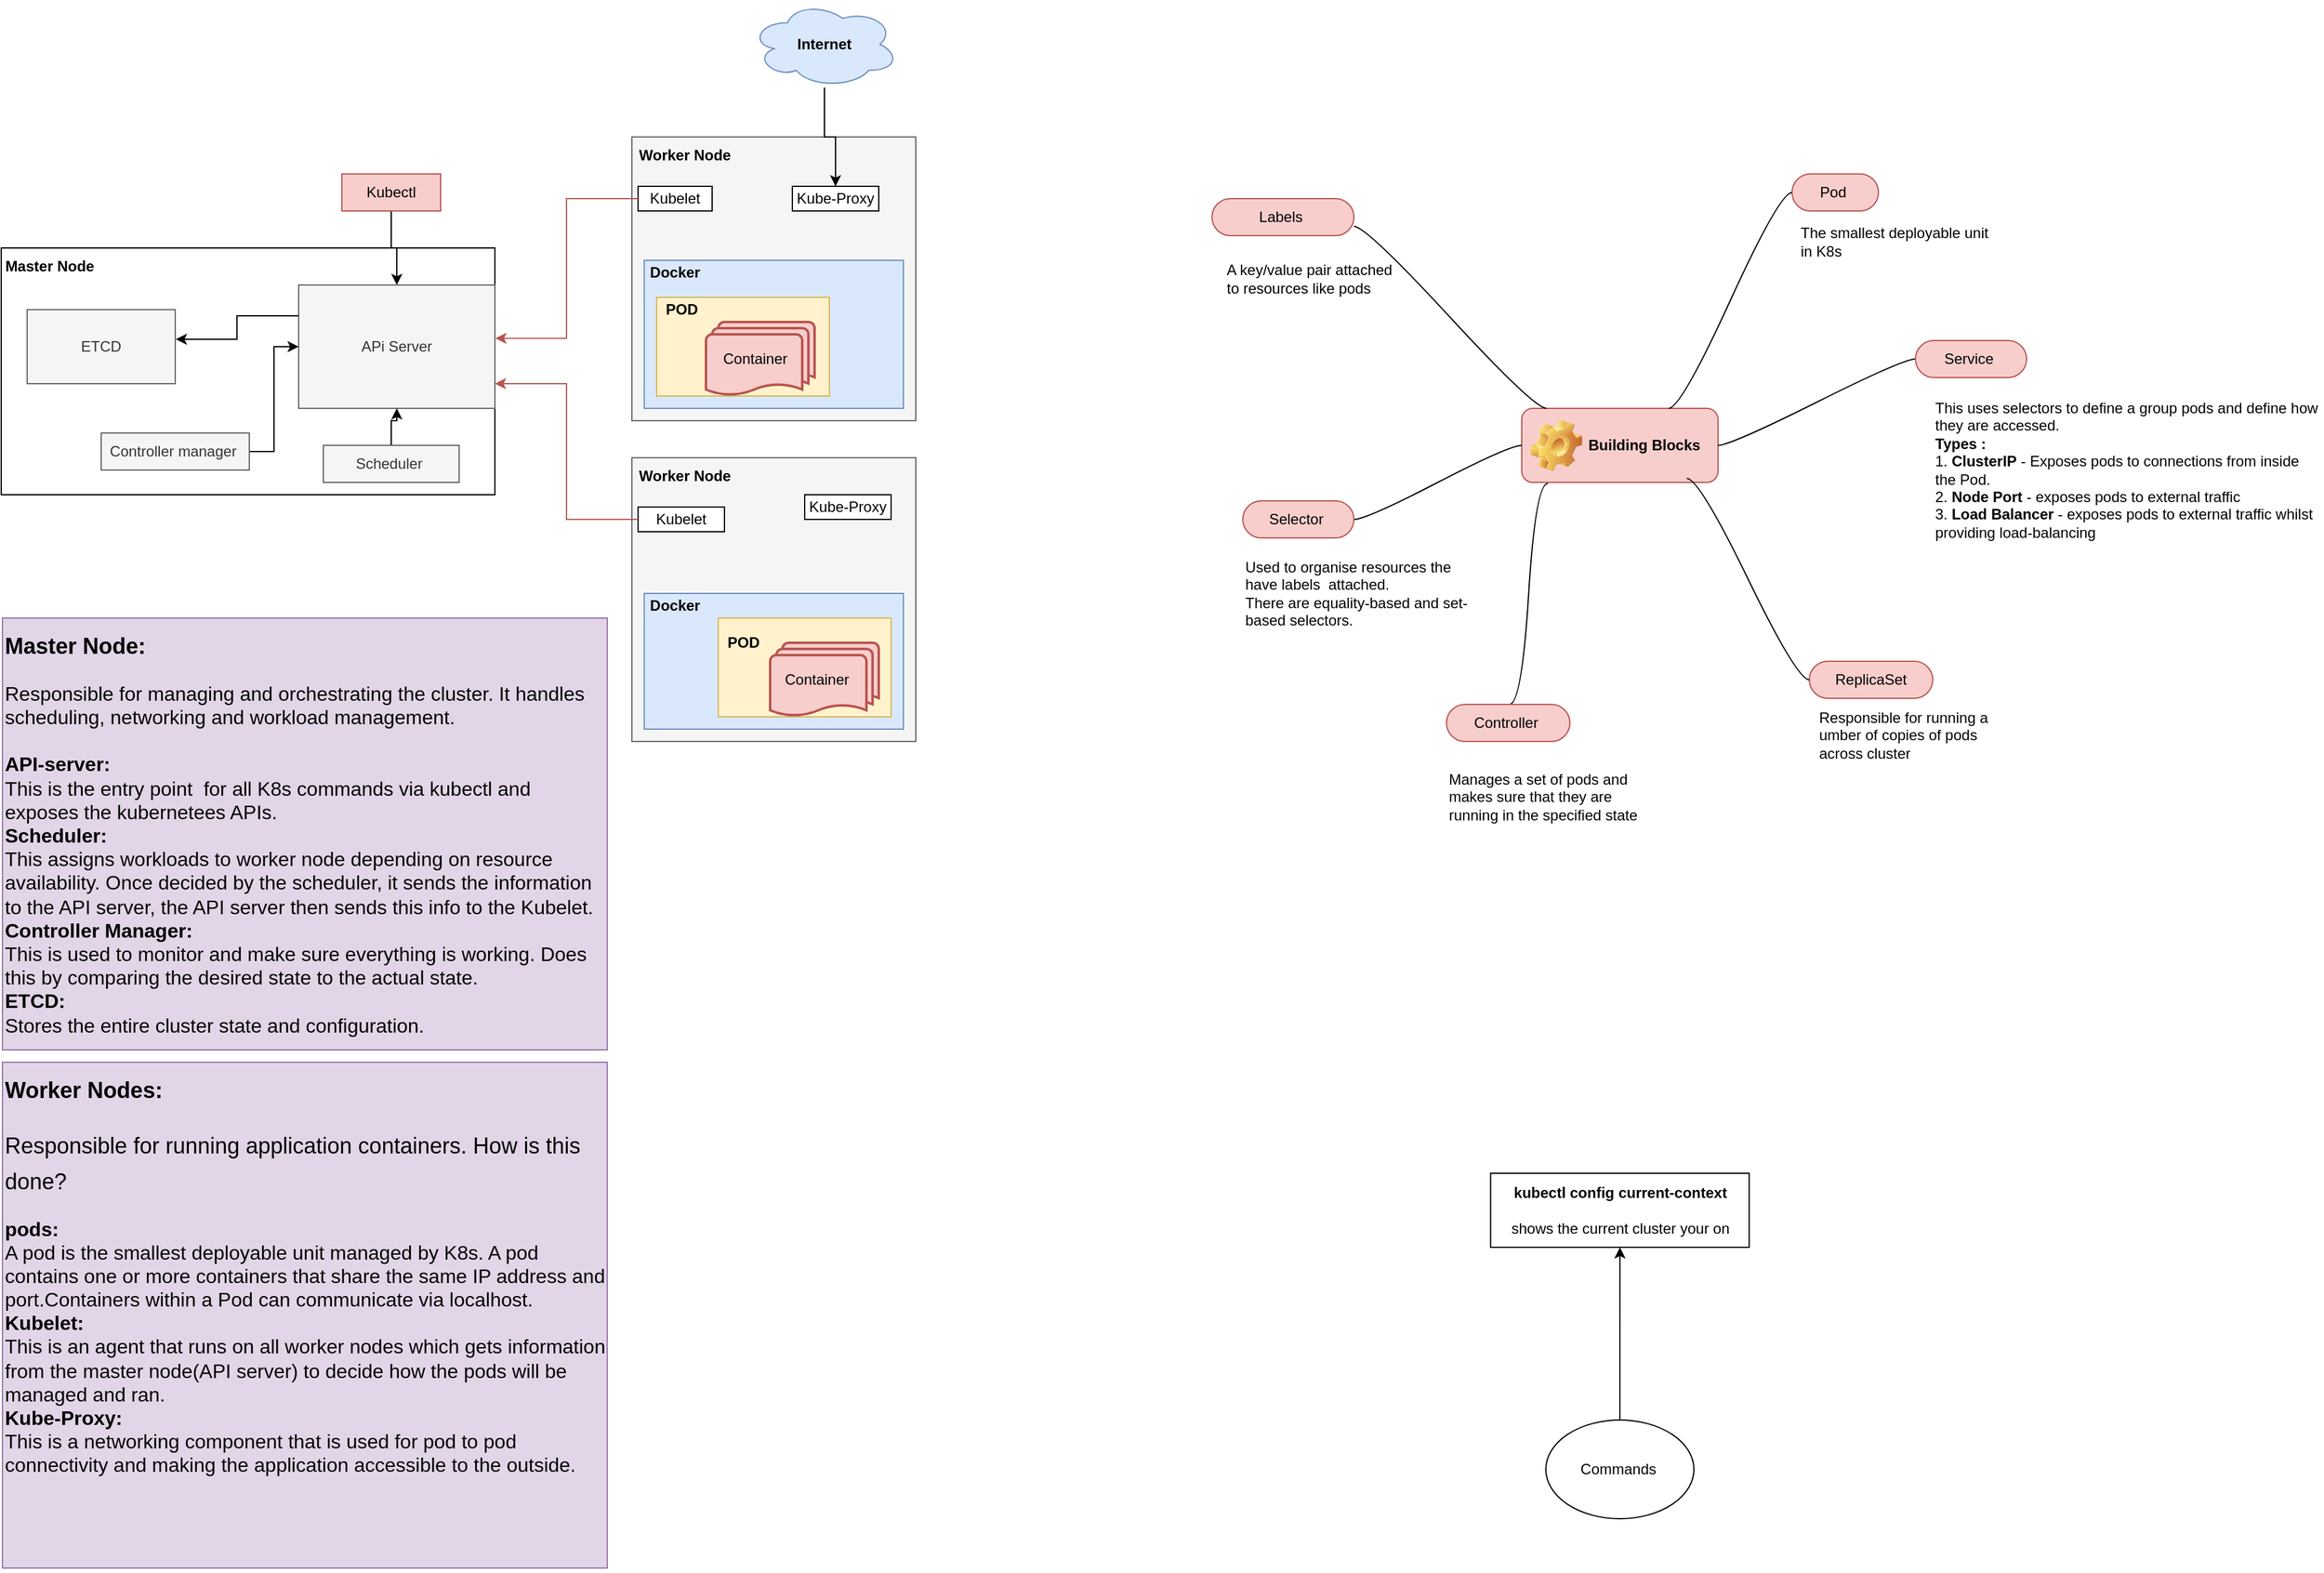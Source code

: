 <mxfile version="26.0.15" pages="2">
  <diagram name="Page-1" id="au125v5e2jPmrpgrDw_g">
    <mxGraphModel dx="2537" dy="3032" grid="1" gridSize="10" guides="1" tooltips="1" connect="1" arrows="1" fold="1" page="1" pageScale="1" pageWidth="827" pageHeight="1169" math="0" shadow="0">
      <root>
        <mxCell id="0" />
        <mxCell id="1" parent="0" />
        <mxCell id="43VmNQ_MAS7J2X_KPnHG-1" value="" style="rounded=0;whiteSpace=wrap;html=1;" vertex="1" parent="1">
          <mxGeometry x="89" y="120" width="400" height="200" as="geometry" />
        </mxCell>
        <mxCell id="43VmNQ_MAS7J2X_KPnHG-3" value="&lt;b&gt;Master Node&amp;nbsp;&lt;/b&gt;" style="text;html=1;align=center;verticalAlign=middle;whiteSpace=wrap;rounded=0;" vertex="1" parent="1">
          <mxGeometry x="90" y="120" width="80" height="30" as="geometry" />
        </mxCell>
        <mxCell id="43VmNQ_MAS7J2X_KPnHG-5" value="" style="whiteSpace=wrap;html=1;aspect=fixed;fillColor=#f5f5f5;fontColor=#333333;strokeColor=#666666;" vertex="1" parent="1">
          <mxGeometry x="600" y="30" width="230" height="230" as="geometry" />
        </mxCell>
        <mxCell id="43VmNQ_MAS7J2X_KPnHG-6" value="" style="whiteSpace=wrap;html=1;aspect=fixed;fillColor=#f5f5f5;fontColor=#333333;strokeColor=#666666;" vertex="1" parent="1">
          <mxGeometry x="600" y="290" width="230" height="230" as="geometry" />
        </mxCell>
        <mxCell id="43VmNQ_MAS7J2X_KPnHG-7" value="Kubelet" style="html=1;whiteSpace=wrap;" vertex="1" parent="1">
          <mxGeometry x="605" y="70" width="60" height="20" as="geometry" />
        </mxCell>
        <mxCell id="43VmNQ_MAS7J2X_KPnHG-8" value="Kubelet" style="html=1;whiteSpace=wrap;" vertex="1" parent="1">
          <mxGeometry x="605" y="330" width="70" height="20" as="geometry" />
        </mxCell>
        <mxCell id="43VmNQ_MAS7J2X_KPnHG-9" value="" style="rounded=0;whiteSpace=wrap;html=1;fillColor=#dae8fc;strokeColor=#6c8ebf;" vertex="1" parent="1">
          <mxGeometry x="610" y="130" width="210" height="120" as="geometry" />
        </mxCell>
        <mxCell id="43VmNQ_MAS7J2X_KPnHG-10" value="" style="rounded=0;whiteSpace=wrap;html=1;fillColor=#dae8fc;strokeColor=#6c8ebf;" vertex="1" parent="1">
          <mxGeometry x="610" y="400" width="210" height="110" as="geometry" />
        </mxCell>
        <mxCell id="43VmNQ_MAS7J2X_KPnHG-11" value="&lt;b&gt;Docker&lt;/b&gt;" style="text;html=1;align=center;verticalAlign=middle;whiteSpace=wrap;rounded=0;" vertex="1" parent="1">
          <mxGeometry x="610" y="130" width="50" height="20" as="geometry" />
        </mxCell>
        <mxCell id="43VmNQ_MAS7J2X_KPnHG-12" value="&lt;b&gt;Docker&lt;/b&gt;" style="text;html=1;align=center;verticalAlign=middle;whiteSpace=wrap;rounded=0;" vertex="1" parent="1">
          <mxGeometry x="610" y="400" width="50" height="20" as="geometry" />
        </mxCell>
        <mxCell id="43VmNQ_MAS7J2X_KPnHG-13" value="Kube-Proxy" style="html=1;whiteSpace=wrap;" vertex="1" parent="1">
          <mxGeometry x="730" y="70" width="70" height="20" as="geometry" />
        </mxCell>
        <mxCell id="43VmNQ_MAS7J2X_KPnHG-16" value="Kube-Proxy" style="html=1;whiteSpace=wrap;" vertex="1" parent="1">
          <mxGeometry x="740" y="320" width="70" height="20" as="geometry" />
        </mxCell>
        <mxCell id="43VmNQ_MAS7J2X_KPnHG-17" value="" style="verticalLabelPosition=bottom;verticalAlign=top;html=1;shape=mxgraph.basic.rect;fillColor2=none;strokeWidth=1;size=20;indent=5;fillColor=#fff2cc;strokeColor=#d6b656;" vertex="1" parent="1">
          <mxGeometry x="620" y="160" width="140" height="80" as="geometry" />
        </mxCell>
        <mxCell id="43VmNQ_MAS7J2X_KPnHG-18" value="" style="strokeWidth=2;html=1;shape=mxgraph.flowchart.multi-document;whiteSpace=wrap;fillColor=#f8cecc;strokeColor=#b85450;" vertex="1" parent="1">
          <mxGeometry x="660" y="180" width="88" height="60" as="geometry" />
        </mxCell>
        <mxCell id="43VmNQ_MAS7J2X_KPnHG-19" value="&lt;b&gt;POD&lt;/b&gt;" style="text;html=1;align=center;verticalAlign=middle;whiteSpace=wrap;rounded=0;" vertex="1" parent="1">
          <mxGeometry x="622.5" y="160" width="35" height="20" as="geometry" />
        </mxCell>
        <mxCell id="43VmNQ_MAS7J2X_KPnHG-21" value="Container" style="text;html=1;align=center;verticalAlign=middle;whiteSpace=wrap;rounded=0;" vertex="1" parent="1">
          <mxGeometry x="670" y="195" width="60" height="30" as="geometry" />
        </mxCell>
        <mxCell id="43VmNQ_MAS7J2X_KPnHG-22" value="" style="verticalLabelPosition=bottom;verticalAlign=top;html=1;shape=mxgraph.basic.rect;fillColor2=none;strokeWidth=1;size=20;indent=5;fillColor=#fff2cc;strokeColor=#d6b656;" vertex="1" parent="1">
          <mxGeometry x="670" y="420" width="140" height="80" as="geometry" />
        </mxCell>
        <mxCell id="43VmNQ_MAS7J2X_KPnHG-23" value="&lt;b&gt;POD&lt;/b&gt;" style="text;html=1;align=center;verticalAlign=middle;whiteSpace=wrap;rounded=0;" vertex="1" parent="1">
          <mxGeometry x="672.5" y="430" width="35" height="20" as="geometry" />
        </mxCell>
        <mxCell id="43VmNQ_MAS7J2X_KPnHG-24" value="" style="strokeWidth=2;html=1;shape=mxgraph.flowchart.multi-document;whiteSpace=wrap;fillColor=#f8cecc;strokeColor=#b85450;" vertex="1" parent="1">
          <mxGeometry x="712" y="440" width="88" height="60" as="geometry" />
        </mxCell>
        <mxCell id="43VmNQ_MAS7J2X_KPnHG-25" value="Container" style="text;html=1;align=center;verticalAlign=middle;whiteSpace=wrap;rounded=0;" vertex="1" parent="1">
          <mxGeometry x="720" y="455" width="60" height="30" as="geometry" />
        </mxCell>
        <mxCell id="43VmNQ_MAS7J2X_KPnHG-26" value="&lt;b&gt;Worker Node&lt;/b&gt;" style="text;html=1;align=center;verticalAlign=middle;whiteSpace=wrap;rounded=0;" vertex="1" parent="1">
          <mxGeometry x="600" y="30" width="86.25" height="30" as="geometry" />
        </mxCell>
        <mxCell id="43VmNQ_MAS7J2X_KPnHG-27" value="&lt;b&gt;Worker Node&lt;/b&gt;" style="text;html=1;align=center;verticalAlign=middle;whiteSpace=wrap;rounded=0;" vertex="1" parent="1">
          <mxGeometry x="600" y="290" width="86.25" height="30" as="geometry" />
        </mxCell>
        <mxCell id="43VmNQ_MAS7J2X_KPnHG-33" style="edgeStyle=orthogonalEdgeStyle;rounded=0;orthogonalLoop=1;jettySize=auto;html=1;entryX=1;entryY=0.55;entryDx=0;entryDy=0;entryPerimeter=0;fillColor=#f8cecc;strokeColor=#b85450;" edge="1" parent="1" source="43VmNQ_MAS7J2X_KPnHG-8" target="43VmNQ_MAS7J2X_KPnHG-1">
          <mxGeometry relative="1" as="geometry" />
        </mxCell>
        <mxCell id="43VmNQ_MAS7J2X_KPnHG-35" value="&lt;h1 style=&quot;margin-top: 0px;&quot;&gt;&lt;font style=&quot;font-size: 18px;&quot;&gt;Worker Nodes:&lt;/font&gt;&lt;/h1&gt;&lt;h1 style=&quot;margin-top: 0px;&quot;&gt;&lt;span style=&quot;background-color: transparent; color: light-dark(rgb(0, 0, 0), rgb(255, 255, 255)); font-weight: normal;&quot;&gt;&lt;font style=&quot;font-size: 18px;&quot;&gt;Responsible for running application containers. How is this done?&lt;/font&gt;&lt;/span&gt;&lt;/h1&gt;&lt;div&gt;&lt;b&gt;&lt;font size=&quot;3&quot;&gt;pods:&lt;/font&gt;&lt;/b&gt;&lt;/div&gt;&lt;div&gt;&lt;font size=&quot;3&quot;&gt;A pod is the smallest deployable unit managed by K8s. A pod contains one or more containers that share the same IP address and port.Containers within a Pod can communicate via localhost.&lt;/font&gt;&lt;/div&gt;&lt;div&gt;&lt;b&gt;&lt;font size=&quot;3&quot;&gt;Kubelet:&lt;/font&gt;&lt;/b&gt;&lt;/div&gt;&lt;div&gt;&lt;font size=&quot;3&quot;&gt;This is an agent that runs on all worker nodes which gets information from the master node(API server) to decide how the pods will be managed and ran.&lt;/font&gt;&lt;/div&gt;&lt;div&gt;&lt;b&gt;&lt;font size=&quot;3&quot;&gt;Kube-Proxy:&lt;/font&gt;&lt;/b&gt;&lt;/div&gt;&lt;div&gt;&lt;font size=&quot;3&quot;&gt;This is a networking component that is used for pod to pod connectivity and making the application accessible to the outside.&lt;/font&gt;&lt;/div&gt;&lt;div&gt;&lt;span style=&quot;font-size: 18px;&quot;&gt;&lt;br&gt;&lt;/span&gt;&lt;/div&gt;" style="text;html=1;whiteSpace=wrap;overflow=hidden;rounded=0;fillColor=#e1d5e7;strokeColor=#9673a6;" vertex="1" parent="1">
          <mxGeometry x="90" y="780" width="490" height="410" as="geometry" />
        </mxCell>
        <mxCell id="43VmNQ_MAS7J2X_KPnHG-91" style="edgeStyle=orthogonalEdgeStyle;rounded=0;orthogonalLoop=1;jettySize=auto;html=1;entryX=0.5;entryY=0;entryDx=0;entryDy=0;" edge="1" parent="1" source="43VmNQ_MAS7J2X_KPnHG-36" target="43VmNQ_MAS7J2X_KPnHG-37">
          <mxGeometry relative="1" as="geometry" />
        </mxCell>
        <mxCell id="43VmNQ_MAS7J2X_KPnHG-36" value="Kubectl" style="html=1;whiteSpace=wrap;fillColor=#f8cecc;strokeColor=#b85450;" vertex="1" parent="1">
          <mxGeometry x="365" y="60" width="80" height="30" as="geometry" />
        </mxCell>
        <mxCell id="43VmNQ_MAS7J2X_KPnHG-37" value="APi Server" style="html=1;whiteSpace=wrap;fillColor=#f5f5f5;strokeColor=#666666;fontColor=#333333;" vertex="1" parent="1">
          <mxGeometry x="330" y="150" width="159" height="100" as="geometry" />
        </mxCell>
        <mxCell id="43VmNQ_MAS7J2X_KPnHG-38" style="edgeStyle=orthogonalEdgeStyle;rounded=0;orthogonalLoop=1;jettySize=auto;html=1;entryX=1.001;entryY=0.366;entryDx=0;entryDy=0;entryPerimeter=0;fillColor=#f8cecc;strokeColor=#b85450;" edge="1" parent="1" source="43VmNQ_MAS7J2X_KPnHG-7" target="43VmNQ_MAS7J2X_KPnHG-1">
          <mxGeometry relative="1" as="geometry" />
        </mxCell>
        <mxCell id="43VmNQ_MAS7J2X_KPnHG-42" value="Building Blocks" style="label;whiteSpace=wrap;html=1;image=img/clipart/Gear_128x128.png;fillColor=#f8cecc;strokeColor=#b85450;" vertex="1" parent="1">
          <mxGeometry x="1321" y="250" width="159" height="60" as="geometry" />
        </mxCell>
        <mxCell id="43VmNQ_MAS7J2X_KPnHG-49" value="Pod&amp;nbsp;" style="whiteSpace=wrap;html=1;rounded=1;arcSize=50;align=center;verticalAlign=middle;strokeWidth=1;autosize=1;spacing=4;treeFolding=1;treeMoving=1;newEdgeStyle={&quot;edgeStyle&quot;:&quot;entityRelationEdgeStyle&quot;,&quot;startArrow&quot;:&quot;none&quot;,&quot;endArrow&quot;:&quot;none&quot;,&quot;segment&quot;:10,&quot;curved&quot;:1,&quot;sourcePerimeterSpacing&quot;:0,&quot;targetPerimeterSpacing&quot;:0};fillColor=#f8cecc;strokeColor=#b85450;" vertex="1" parent="1">
          <mxGeometry x="1540" y="60" width="70" height="30" as="geometry" />
        </mxCell>
        <mxCell id="43VmNQ_MAS7J2X_KPnHG-50" value="" style="edgeStyle=entityRelationEdgeStyle;startArrow=none;endArrow=none;segment=10;curved=1;sourcePerimeterSpacing=0;targetPerimeterSpacing=0;rounded=0;entryX=0;entryY=0.5;entryDx=0;entryDy=0;" edge="1" target="43VmNQ_MAS7J2X_KPnHG-49" parent="1">
          <mxGeometry relative="1" as="geometry">
            <mxPoint x="1440" y="250" as="sourcePoint" />
            <mxPoint x="1470" y="180" as="targetPoint" />
          </mxGeometry>
        </mxCell>
        <mxCell id="43VmNQ_MAS7J2X_KPnHG-52" value="&lt;h1 style=&quot;margin-top: 0px;&quot;&gt;&lt;font style=&quot;font-size: 18px;&quot;&gt;Master Node:&lt;/font&gt;&lt;/h1&gt;&lt;div&gt;&lt;font size=&quot;3&quot;&gt;Responsible for managing and orchestrating the cluster. It handles scheduling, networking and workload management.&lt;/font&gt;&lt;/div&gt;&lt;div&gt;&lt;font size=&quot;3&quot;&gt;&lt;br&gt;&lt;/font&gt;&lt;/div&gt;&lt;div&gt;&lt;font size=&quot;3&quot;&gt;&lt;b&gt;API-server:&amp;nbsp;&lt;/b&gt;&lt;/font&gt;&lt;/div&gt;&lt;div&gt;&lt;font size=&quot;3&quot;&gt;This is the entry point&amp;nbsp; for all K8s commands via kubectl and exposes the kubernetees APIs.&lt;/font&gt;&lt;/div&gt;&lt;div&gt;&lt;font size=&quot;3&quot;&gt;&lt;b&gt;Scheduler:&lt;/b&gt;&lt;/font&gt;&lt;/div&gt;&lt;div&gt;&lt;font size=&quot;3&quot;&gt;This assigns workloads to worker node depending on resource availability. Once decided by the scheduler, it sends the information to the API server, the API server then sends this info to the Kubelet.&lt;/font&gt;&lt;/div&gt;&lt;div&gt;&lt;font size=&quot;3&quot;&gt;&lt;b&gt;Controller Manager:&lt;/b&gt;&lt;/font&gt;&lt;/div&gt;&lt;div&gt;&lt;font size=&quot;3&quot;&gt;This is used to monitor and make sure everything is working. Does this by comparing the desired state to the actual state.&lt;/font&gt;&lt;/div&gt;&lt;div&gt;&lt;font size=&quot;3&quot;&gt;&lt;b&gt;ETCD:&lt;/b&gt;&lt;/font&gt;&lt;/div&gt;&lt;div&gt;&lt;font size=&quot;3&quot;&gt;Stores the entire cluster state and configuration.&amp;nbsp;&amp;nbsp;&lt;/font&gt;&lt;/div&gt;" style="text;html=1;whiteSpace=wrap;overflow=hidden;rounded=0;fillColor=#e1d5e7;strokeColor=#9673a6;" vertex="1" parent="1">
          <mxGeometry x="90" y="420" width="490" height="350" as="geometry" />
        </mxCell>
        <mxCell id="43VmNQ_MAS7J2X_KPnHG-57" value="" style="edgeStyle=orthogonalEdgeStyle;rounded=0;orthogonalLoop=1;jettySize=auto;html=1;" edge="1" parent="1" source="43VmNQ_MAS7J2X_KPnHG-55" target="43VmNQ_MAS7J2X_KPnHG-37">
          <mxGeometry relative="1" as="geometry" />
        </mxCell>
        <mxCell id="43VmNQ_MAS7J2X_KPnHG-55" value="Scheduler&amp;nbsp;" style="rounded=0;whiteSpace=wrap;html=1;fillColor=#f5f5f5;fontColor=#333333;strokeColor=#666666;" vertex="1" parent="1">
          <mxGeometry x="350" y="280" width="110" height="30" as="geometry" />
        </mxCell>
        <mxCell id="43VmNQ_MAS7J2X_KPnHG-60" style="edgeStyle=orthogonalEdgeStyle;rounded=0;orthogonalLoop=1;jettySize=auto;html=1;entryX=0;entryY=0.5;entryDx=0;entryDy=0;" edge="1" parent="1" source="43VmNQ_MAS7J2X_KPnHG-58" target="43VmNQ_MAS7J2X_KPnHG-37">
          <mxGeometry relative="1" as="geometry" />
        </mxCell>
        <mxCell id="43VmNQ_MAS7J2X_KPnHG-58" value="Controller manager&amp;nbsp;" style="rounded=0;whiteSpace=wrap;html=1;fillColor=#f5f5f5;strokeColor=#666666;fontColor=#333333;" vertex="1" parent="1">
          <mxGeometry x="170" y="270" width="120" height="30" as="geometry" />
        </mxCell>
        <mxCell id="43VmNQ_MAS7J2X_KPnHG-61" value="ETCD" style="rounded=0;whiteSpace=wrap;html=1;fillColor=#f5f5f5;fontColor=#333333;strokeColor=#666666;" vertex="1" parent="1">
          <mxGeometry x="110" y="170" width="120" height="60" as="geometry" />
        </mxCell>
        <mxCell id="43VmNQ_MAS7J2X_KPnHG-67" style="edgeStyle=orthogonalEdgeStyle;rounded=0;orthogonalLoop=1;jettySize=auto;html=1;exitX=0;exitY=0.25;exitDx=0;exitDy=0;entryX=1.004;entryY=0.4;entryDx=0;entryDy=0;entryPerimeter=0;" edge="1" parent="1" source="43VmNQ_MAS7J2X_KPnHG-37" target="43VmNQ_MAS7J2X_KPnHG-61">
          <mxGeometry relative="1" as="geometry" />
        </mxCell>
        <mxCell id="43VmNQ_MAS7J2X_KPnHG-69" style="edgeStyle=orthogonalEdgeStyle;rounded=0;orthogonalLoop=1;jettySize=auto;html=1;entryX=0.5;entryY=0;entryDx=0;entryDy=0;" edge="1" parent="1" source="43VmNQ_MAS7J2X_KPnHG-68" target="43VmNQ_MAS7J2X_KPnHG-13">
          <mxGeometry relative="1" as="geometry" />
        </mxCell>
        <mxCell id="43VmNQ_MAS7J2X_KPnHG-68" value="&lt;b&gt;Internet&lt;/b&gt;" style="ellipse;shape=cloud;whiteSpace=wrap;html=1;fillColor=#dae8fc;strokeColor=#6c8ebf;" vertex="1" parent="1">
          <mxGeometry x="696" y="-80" width="120" height="70" as="geometry" />
        </mxCell>
        <mxCell id="43VmNQ_MAS7J2X_KPnHG-72" style="edgeStyle=entityRelationEdgeStyle;rounded=0;orthogonalLoop=1;jettySize=auto;html=1;startArrow=none;endArrow=none;segment=10;curved=1;sourcePerimeterSpacing=0;targetPerimeterSpacing=0;exitX=1;exitY=0.75;exitDx=0;exitDy=0;" edge="1" parent="1" source="43VmNQ_MAS7J2X_KPnHG-70">
          <mxGeometry relative="1" as="geometry">
            <mxPoint x="1270" y="125.0" as="sourcePoint" />
            <mxPoint x="1341" y="250.0" as="targetPoint" />
          </mxGeometry>
        </mxCell>
        <mxCell id="43VmNQ_MAS7J2X_KPnHG-70" value="Labels&amp;nbsp;" style="whiteSpace=wrap;html=1;rounded=1;arcSize=50;align=center;verticalAlign=middle;strokeWidth=1;autosize=1;spacing=4;treeFolding=1;treeMoving=1;newEdgeStyle={&quot;edgeStyle&quot;:&quot;entityRelationEdgeStyle&quot;,&quot;startArrow&quot;:&quot;none&quot;,&quot;endArrow&quot;:&quot;none&quot;,&quot;segment&quot;:10,&quot;curved&quot;:1,&quot;sourcePerimeterSpacing&quot;:0,&quot;targetPerimeterSpacing&quot;:0};fillColor=#f8cecc;strokeColor=#b85450;" vertex="1" parent="1">
          <mxGeometry x="1070" y="80" width="115" height="30" as="geometry" />
        </mxCell>
        <mxCell id="43VmNQ_MAS7J2X_KPnHG-75" style="edgeStyle=entityRelationEdgeStyle;rounded=0;orthogonalLoop=1;jettySize=auto;html=1;startArrow=none;endArrow=none;segment=10;curved=1;sourcePerimeterSpacing=0;targetPerimeterSpacing=0;entryX=0;entryY=0.5;entryDx=0;entryDy=0;" edge="1" parent="1" source="43VmNQ_MAS7J2X_KPnHG-73" target="43VmNQ_MAS7J2X_KPnHG-42">
          <mxGeometry relative="1" as="geometry" />
        </mxCell>
        <mxCell id="43VmNQ_MAS7J2X_KPnHG-73" value="Selector&amp;nbsp;" style="whiteSpace=wrap;html=1;rounded=1;arcSize=50;align=center;verticalAlign=middle;strokeWidth=1;autosize=1;spacing=4;treeFolding=1;treeMoving=1;newEdgeStyle={&quot;edgeStyle&quot;:&quot;entityRelationEdgeStyle&quot;,&quot;startArrow&quot;:&quot;none&quot;,&quot;endArrow&quot;:&quot;none&quot;,&quot;segment&quot;:10,&quot;curved&quot;:1,&quot;sourcePerimeterSpacing&quot;:0,&quot;targetPerimeterSpacing&quot;:0};fillColor=#f8cecc;strokeColor=#b85450;" vertex="1" parent="1">
          <mxGeometry x="1095" y="325" width="90" height="30" as="geometry" />
        </mxCell>
        <mxCell id="43VmNQ_MAS7J2X_KPnHG-82" style="edgeStyle=entityRelationEdgeStyle;rounded=0;orthogonalLoop=1;jettySize=auto;html=1;startArrow=none;endArrow=none;segment=10;curved=1;sourcePerimeterSpacing=0;targetPerimeterSpacing=0;entryX=0.133;entryY=1.015;entryDx=0;entryDy=0;entryPerimeter=0;" edge="1" parent="1" target="43VmNQ_MAS7J2X_KPnHG-42">
          <mxGeometry relative="1" as="geometry">
            <mxPoint x="1311" y="490" as="sourcePoint" />
            <mxPoint x="1272" y="295" as="targetPoint" />
          </mxGeometry>
        </mxCell>
        <mxCell id="43VmNQ_MAS7J2X_KPnHG-78" value="Controller&amp;nbsp;" style="whiteSpace=wrap;html=1;rounded=1;arcSize=50;align=center;verticalAlign=middle;strokeWidth=1;autosize=1;spacing=4;treeFolding=1;treeMoving=1;newEdgeStyle={&quot;edgeStyle&quot;:&quot;entityRelationEdgeStyle&quot;,&quot;startArrow&quot;:&quot;none&quot;,&quot;endArrow&quot;:&quot;none&quot;,&quot;segment&quot;:10,&quot;curved&quot;:1,&quot;sourcePerimeterSpacing&quot;:0,&quot;targetPerimeterSpacing&quot;:0};fillColor=#f8cecc;strokeColor=#b85450;" vertex="1" parent="1">
          <mxGeometry x="1260" y="490" width="100" height="30" as="geometry" />
        </mxCell>
        <mxCell id="43VmNQ_MAS7J2X_KPnHG-85" value="ReplicaSet" style="whiteSpace=wrap;html=1;rounded=1;arcSize=50;align=center;verticalAlign=middle;strokeWidth=1;autosize=1;spacing=4;treeFolding=1;treeMoving=1;newEdgeStyle={&quot;edgeStyle&quot;:&quot;entityRelationEdgeStyle&quot;,&quot;startArrow&quot;:&quot;none&quot;,&quot;endArrow&quot;:&quot;none&quot;,&quot;segment&quot;:10,&quot;curved&quot;:1,&quot;sourcePerimeterSpacing&quot;:0,&quot;targetPerimeterSpacing&quot;:0};fillColor=#f8cecc;strokeColor=#b85450;" vertex="1" parent="1">
          <mxGeometry x="1554" y="455" width="100" height="30" as="geometry" />
        </mxCell>
        <mxCell id="43VmNQ_MAS7J2X_KPnHG-87" style="edgeStyle=entityRelationEdgeStyle;rounded=0;orthogonalLoop=1;jettySize=auto;html=1;startArrow=none;endArrow=none;segment=10;curved=1;sourcePerimeterSpacing=0;targetPerimeterSpacing=0;entryX=0.841;entryY=0.945;entryDx=0;entryDy=0;entryPerimeter=0;" edge="1" parent="1" source="43VmNQ_MAS7J2X_KPnHG-85" target="43VmNQ_MAS7J2X_KPnHG-42">
          <mxGeometry relative="1" as="geometry" />
        </mxCell>
        <mxCell id="43VmNQ_MAS7J2X_KPnHG-90" style="edgeStyle=entityRelationEdgeStyle;rounded=0;orthogonalLoop=1;jettySize=auto;html=1;startArrow=none;endArrow=none;segment=10;curved=1;sourcePerimeterSpacing=0;targetPerimeterSpacing=0;entryX=1;entryY=0.5;entryDx=0;entryDy=0;" edge="1" parent="1" source="43VmNQ_MAS7J2X_KPnHG-88" target="43VmNQ_MAS7J2X_KPnHG-42">
          <mxGeometry relative="1" as="geometry" />
        </mxCell>
        <mxCell id="43VmNQ_MAS7J2X_KPnHG-88" value="Service&amp;nbsp;" style="whiteSpace=wrap;html=1;rounded=1;arcSize=50;align=center;verticalAlign=middle;strokeWidth=1;autosize=1;spacing=4;treeFolding=1;treeMoving=1;newEdgeStyle={&quot;edgeStyle&quot;:&quot;entityRelationEdgeStyle&quot;,&quot;startArrow&quot;:&quot;none&quot;,&quot;endArrow&quot;:&quot;none&quot;,&quot;segment&quot;:10,&quot;curved&quot;:1,&quot;sourcePerimeterSpacing&quot;:0,&quot;targetPerimeterSpacing&quot;:0};fillColor=#f8cecc;strokeColor=#b85450;" vertex="1" parent="1">
          <mxGeometry x="1640" y="195" width="90" height="30" as="geometry" />
        </mxCell>
        <mxCell id="43VmNQ_MAS7J2X_KPnHG-92" value="A key/value pair attached to resources like pods&amp;nbsp;" style="text;html=1;align=left;verticalAlign=middle;whiteSpace=wrap;rounded=0;" vertex="1" parent="1">
          <mxGeometry x="1080" y="125" width="142.5" height="40" as="geometry" />
        </mxCell>
        <mxCell id="43VmNQ_MAS7J2X_KPnHG-93" value="Used to organise resources the have labels&amp;nbsp; attached.&amp;nbsp;&lt;div&gt;There are equality-based and set-based selectors.&lt;/div&gt;" style="text;html=1;align=left;verticalAlign=middle;whiteSpace=wrap;rounded=0;" vertex="1" parent="1">
          <mxGeometry x="1095" y="370" width="185" height="60" as="geometry" />
        </mxCell>
        <mxCell id="43VmNQ_MAS7J2X_KPnHG-94" value="The smallest deployable unit in K8s&amp;nbsp;" style="text;html=1;align=left;verticalAlign=middle;whiteSpace=wrap;rounded=0;" vertex="1" parent="1">
          <mxGeometry x="1545" y="100" width="155" height="30" as="geometry" />
        </mxCell>
        <mxCell id="43VmNQ_MAS7J2X_KPnHG-95" value="This uses selectors to define a group pods and define how they are accessed.&amp;nbsp;&lt;div&gt;&lt;b&gt;Types :&lt;/b&gt;&lt;/div&gt;&lt;div&gt;1.&lt;b&gt; ClusterIP&lt;/b&gt; - Exposes pods to connections from inside the Pod.&lt;/div&gt;&lt;div&gt;2. &lt;b&gt;Node Port&lt;/b&gt; - exposes pods to external traffic&lt;/div&gt;&lt;div&gt;3. &lt;b&gt;Load Balancer &lt;/b&gt;- exposes pods to external traffic whilst providing load-balancing&amp;nbsp;&lt;/div&gt;" style="text;html=1;align=left;verticalAlign=middle;whiteSpace=wrap;rounded=0;" vertex="1" parent="1">
          <mxGeometry x="1654" y="240" width="316" height="120" as="geometry" />
        </mxCell>
        <mxCell id="43VmNQ_MAS7J2X_KPnHG-96" value="Responsible for running a umber of copies of pods across cluster" style="text;html=1;align=left;verticalAlign=middle;whiteSpace=wrap;rounded=0;" vertex="1" parent="1">
          <mxGeometry x="1560" y="500" width="160" height="30" as="geometry" />
        </mxCell>
        <mxCell id="43VmNQ_MAS7J2X_KPnHG-98" value="Manages a set of pods and makes sure that they are running in the specified state" style="text;html=1;align=left;verticalAlign=middle;whiteSpace=wrap;rounded=0;" vertex="1" parent="1">
          <mxGeometry x="1260" y="550" width="160" height="30" as="geometry" />
        </mxCell>
        <mxCell id="OM_QYACAMAGN5O2TzOeq-3" value="" style="edgeStyle=orthogonalEdgeStyle;rounded=0;orthogonalLoop=1;jettySize=auto;html=1;" edge="1" parent="1" source="OM_QYACAMAGN5O2TzOeq-1" target="OM_QYACAMAGN5O2TzOeq-2">
          <mxGeometry relative="1" as="geometry" />
        </mxCell>
        <mxCell id="OM_QYACAMAGN5O2TzOeq-1" value="Commands&amp;nbsp;" style="ellipse;whiteSpace=wrap;html=1;" vertex="1" parent="1">
          <mxGeometry x="1340.5" y="1070" width="120" height="80" as="geometry" />
        </mxCell>
        <mxCell id="OM_QYACAMAGN5O2TzOeq-2" value="&lt;div&gt;&lt;b&gt;kubectl config current-context&lt;/b&gt;&lt;/div&gt;&lt;div style=&quot;text-align: left;&quot;&gt;&lt;br&gt;&lt;/div&gt;&lt;div style=&quot;text-align: left;&quot;&gt;shows the current cluster your on&lt;/div&gt;" style="whiteSpace=wrap;html=1;" vertex="1" parent="1">
          <mxGeometry x="1295.75" y="870" width="209.5" height="60" as="geometry" />
        </mxCell>
      </root>
    </mxGraphModel>
  </diagram>
  <diagram id="qOCQspUGfWdLFjkAk_Ty" name="Page-2">
    <mxGraphModel dx="1588" dy="559" grid="1" gridSize="10" guides="1" tooltips="1" connect="1" arrows="1" fold="1" page="1" pageScale="1" pageWidth="827" pageHeight="1169" math="0" shadow="0">
      <root>
        <mxCell id="0" />
        <mxCell id="1" parent="0" />
        <mxCell id="jyHFCVS3zSPnJzgJckQX-3" value="" style="edgeStyle=orthogonalEdgeStyle;rounded=0;orthogonalLoop=1;jettySize=auto;html=1;" edge="1" parent="1" source="jyHFCVS3zSPnJzgJckQX-1" target="jyHFCVS3zSPnJzgJckQX-2">
          <mxGeometry relative="1" as="geometry" />
        </mxCell>
        <mxCell id="jyHFCVS3zSPnJzgJckQX-12" value="" style="edgeStyle=orthogonalEdgeStyle;rounded=0;orthogonalLoop=1;jettySize=auto;html=1;" edge="1" parent="1" source="jyHFCVS3zSPnJzgJckQX-1" target="jyHFCVS3zSPnJzgJckQX-11">
          <mxGeometry relative="1" as="geometry" />
        </mxCell>
        <UserObject label="&lt;b&gt;Docker&lt;/b&gt;" placeholders="1" name="Variable" id="jyHFCVS3zSPnJzgJckQX-1">
          <mxCell style="text;html=1;strokeColor=none;fillColor=none;align=center;verticalAlign=middle;whiteSpace=wrap;overflow=hidden;" vertex="1" parent="1">
            <mxGeometry x="90" y="90" width="80" height="20" as="geometry" />
          </mxCell>
        </UserObject>
        <mxCell id="jyHFCVS3zSPnJzgJckQX-2" value="&lt;div&gt;&lt;b&gt;&lt;font style=&quot;font-size: 9px;&quot;&gt;What is docker ?&lt;/font&gt;&lt;/b&gt;&lt;/div&gt;&lt;font style=&quot;font-size: 10px;&quot;&gt;Docker allows you to package software and run it on any machine.&lt;/font&gt;" style="rounded=1;whiteSpace=wrap;html=1;align=left;" vertex="1" parent="1">
          <mxGeometry x="55" y="210" width="150" height="60" as="geometry" />
        </mxCell>
        <mxCell id="jyHFCVS3zSPnJzgJckQX-9" value="" style="edgeStyle=entityRelationEdgeStyle;rounded=0;orthogonalLoop=1;jettySize=auto;html=1;startArrow=none;endArrow=none;segment=10;curved=1;sourcePerimeterSpacing=0;targetPerimeterSpacing=0;" edge="1" parent="1" source="jyHFCVS3zSPnJzgJckQX-6" target="jyHFCVS3zSPnJzgJckQX-8">
          <mxGeometry relative="1" as="geometry" />
        </mxCell>
        <mxCell id="jyHFCVS3zSPnJzgJckQX-6" value="&lt;b&gt;What are the benefits?&lt;/b&gt;" style="whiteSpace=wrap;html=1;shape=partialRectangle;top=0;left=0;bottom=1;right=0;points=[[0,1],[1,1]];fillColor=none;align=center;verticalAlign=bottom;routingCenterY=0.5;snapToPoint=1;recursiveResize=0;autosize=1;treeFolding=1;treeMoving=1;newEdgeStyle={&quot;edgeStyle&quot;:&quot;entityRelationEdgeStyle&quot;,&quot;startArrow&quot;:&quot;none&quot;,&quot;endArrow&quot;:&quot;none&quot;,&quot;segment&quot;:10,&quot;curved&quot;:1,&quot;sourcePerimeterSpacing&quot;:0,&quot;targetPerimeterSpacing&quot;:0};" vertex="1" parent="1">
          <mxGeometry x="230" y="40" width="170" height="30" as="geometry" />
        </mxCell>
        <mxCell id="jyHFCVS3zSPnJzgJckQX-7" value="" style="edgeStyle=entityRelationEdgeStyle;startArrow=none;endArrow=none;segment=10;curved=1;sourcePerimeterSpacing=0;targetPerimeterSpacing=0;rounded=0;" edge="1" parent="1">
          <mxGeometry relative="1" as="geometry">
            <mxPoint x="150" y="100" as="sourcePoint" />
            <mxPoint x="230" y="70" as="targetPoint" />
            <Array as="points">
              <mxPoint x="270" y="100" />
              <mxPoint x="260" y="70" />
              <mxPoint x="240" y="70" />
              <mxPoint x="260" y="70" />
            </Array>
          </mxGeometry>
        </mxCell>
        <mxCell id="jyHFCVS3zSPnJzgJckQX-8" value="" style="whiteSpace=wrap;html=1;verticalAlign=bottom;fillColor=none;autosize=1;" vertex="1" parent="1">
          <mxGeometry x="414" y="30" width="116" height="80" as="geometry" />
        </mxCell>
        <mxCell id="jyHFCVS3zSPnJzgJckQX-10" value="&lt;ul&gt;&lt;li&gt;Durable&amp;nbsp;&lt;/li&gt;&lt;li&gt;Lightweight&amp;nbsp;&lt;/li&gt;&lt;li&gt;Portable&lt;/li&gt;&lt;li&gt;scalable&amp;nbsp;&lt;/li&gt;&lt;/ul&gt;" style="text;html=1;align=left;verticalAlign=middle;whiteSpace=wrap;rounded=0;" vertex="1" parent="1">
          <mxGeometry x="414" y="55" width="50" height="30" as="geometry" />
        </mxCell>
        <mxCell id="jyHFCVS3zSPnJzgJckQX-11" value="&lt;b&gt;&lt;font style=&quot;font-size: 10px;&quot;&gt;What is a Dockerfile?&lt;/font&gt;&lt;/b&gt;&lt;div&gt;&lt;font style=&quot;font-size: 10px;&quot;&gt;This is a blueprint for building an image&lt;/font&gt;&lt;/div&gt;&lt;div&gt;&lt;font style=&quot;font-size: 10px;&quot;&gt;&lt;b&gt;What is an image ?&lt;/b&gt;&lt;/font&gt;&lt;/div&gt;&lt;div&gt;&lt;font style=&quot;font-size: 10px;&quot;&gt;This is a template for running Docker containers.&lt;/font&gt;&lt;/div&gt;&lt;div&gt;&lt;font style=&quot;font-size: 10px;&quot;&gt;&lt;b&gt;What is a Container?&lt;/b&gt;&lt;/font&gt;&lt;/div&gt;&lt;div&gt;&lt;span style=&quot;font-size: 10px;&quot;&gt;This is a running process of a image&lt;/span&gt;&lt;/div&gt;&lt;div&gt;&lt;font style=&quot;font-size: 10px;&quot;&gt;&lt;br&gt;&lt;/font&gt;&lt;/div&gt;" style="whiteSpace=wrap;html=1;align=left;" vertex="1" parent="1">
          <mxGeometry x="-200" y="40" width="185" height="120" as="geometry" />
        </mxCell>
        <mxCell id="jyHFCVS3zSPnJzgJckQX-14" value="" style="edgeStyle=entityRelationEdgeStyle;startArrow=none;endArrow=none;segment=10;curved=1;sourcePerimeterSpacing=0;targetPerimeterSpacing=0;rounded=0;" edge="1" parent="1">
          <mxGeometry relative="1" as="geometry">
            <mxPoint x="110" y="120" as="sourcePoint" />
            <mxPoint x="-40" y="280" as="targetPoint" />
            <Array as="points">
              <mxPoint x="-40" y="200" />
              <mxPoint x="100" y="140" />
              <mxPoint y="160" />
              <mxPoint x="100" y="140" />
              <mxPoint x="-50" y="200" />
            </Array>
          </mxGeometry>
        </mxCell>
        <mxCell id="jyHFCVS3zSPnJzgJckQX-16" value="&lt;span style=&quot;white-space: pre;&quot;&gt;&#x9;&lt;/span&gt;&lt;b&gt;What problems has it solved?&lt;/b&gt;&lt;div&gt;&lt;ul&gt;&lt;li&gt;The need to perform an install on every server and environment&lt;/li&gt;&lt;li&gt;The need to resolve issues related to libraries and dependancies&lt;/li&gt;&lt;li&gt;Inconsistencies across environments&lt;/li&gt;&lt;li&gt;Needing to scale&amp;nbsp; &amp;nbsp;&lt;/li&gt;&lt;/ul&gt;&lt;div&gt;&lt;br&gt;&lt;/div&gt;&lt;/div&gt;" style="rounded=1;whiteSpace=wrap;html=1;align=left;" vertex="1" parent="1">
          <mxGeometry x="-220" y="240" width="260" height="160" as="geometry" />
        </mxCell>
      </root>
    </mxGraphModel>
  </diagram>
</mxfile>
